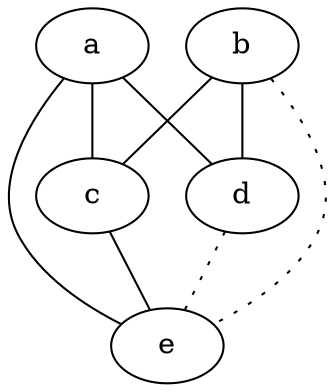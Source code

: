 graph {
a -- c;
a -- d;
a -- e;
b -- c;
b -- d;
b -- e [style=dotted];
c -- e;
d -- e [style=dotted];
}
